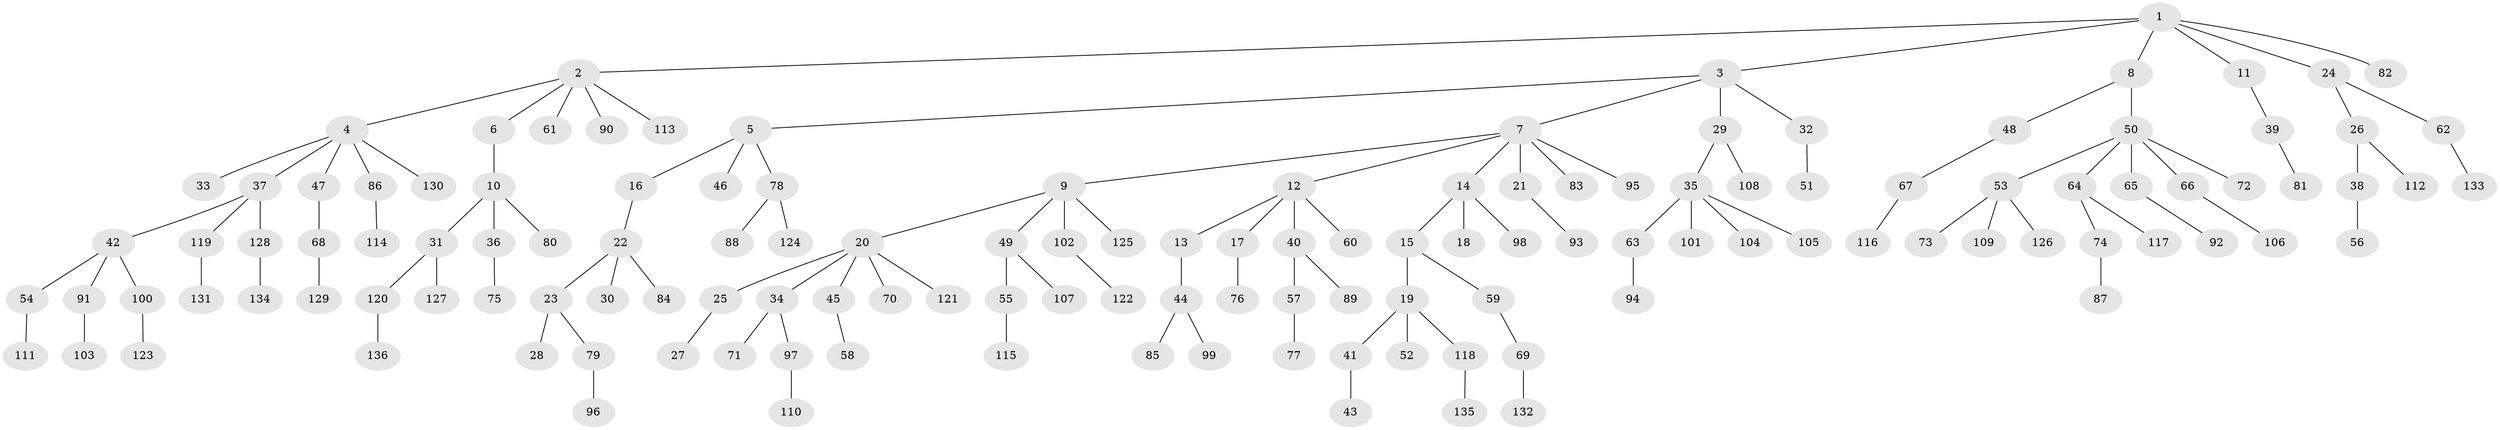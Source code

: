 // Generated by graph-tools (version 1.1) at 2025/50/03/09/25 03:50:16]
// undirected, 136 vertices, 135 edges
graph export_dot {
graph [start="1"]
  node [color=gray90,style=filled];
  1;
  2;
  3;
  4;
  5;
  6;
  7;
  8;
  9;
  10;
  11;
  12;
  13;
  14;
  15;
  16;
  17;
  18;
  19;
  20;
  21;
  22;
  23;
  24;
  25;
  26;
  27;
  28;
  29;
  30;
  31;
  32;
  33;
  34;
  35;
  36;
  37;
  38;
  39;
  40;
  41;
  42;
  43;
  44;
  45;
  46;
  47;
  48;
  49;
  50;
  51;
  52;
  53;
  54;
  55;
  56;
  57;
  58;
  59;
  60;
  61;
  62;
  63;
  64;
  65;
  66;
  67;
  68;
  69;
  70;
  71;
  72;
  73;
  74;
  75;
  76;
  77;
  78;
  79;
  80;
  81;
  82;
  83;
  84;
  85;
  86;
  87;
  88;
  89;
  90;
  91;
  92;
  93;
  94;
  95;
  96;
  97;
  98;
  99;
  100;
  101;
  102;
  103;
  104;
  105;
  106;
  107;
  108;
  109;
  110;
  111;
  112;
  113;
  114;
  115;
  116;
  117;
  118;
  119;
  120;
  121;
  122;
  123;
  124;
  125;
  126;
  127;
  128;
  129;
  130;
  131;
  132;
  133;
  134;
  135;
  136;
  1 -- 2;
  1 -- 3;
  1 -- 8;
  1 -- 11;
  1 -- 24;
  1 -- 82;
  2 -- 4;
  2 -- 6;
  2 -- 61;
  2 -- 90;
  2 -- 113;
  3 -- 5;
  3 -- 7;
  3 -- 29;
  3 -- 32;
  4 -- 33;
  4 -- 37;
  4 -- 47;
  4 -- 86;
  4 -- 130;
  5 -- 16;
  5 -- 46;
  5 -- 78;
  6 -- 10;
  7 -- 9;
  7 -- 12;
  7 -- 14;
  7 -- 21;
  7 -- 83;
  7 -- 95;
  8 -- 48;
  8 -- 50;
  9 -- 20;
  9 -- 49;
  9 -- 102;
  9 -- 125;
  10 -- 31;
  10 -- 36;
  10 -- 80;
  11 -- 39;
  12 -- 13;
  12 -- 17;
  12 -- 40;
  12 -- 60;
  13 -- 44;
  14 -- 15;
  14 -- 18;
  14 -- 98;
  15 -- 19;
  15 -- 59;
  16 -- 22;
  17 -- 76;
  19 -- 41;
  19 -- 52;
  19 -- 118;
  20 -- 25;
  20 -- 34;
  20 -- 45;
  20 -- 70;
  20 -- 121;
  21 -- 93;
  22 -- 23;
  22 -- 30;
  22 -- 84;
  23 -- 28;
  23 -- 79;
  24 -- 26;
  24 -- 62;
  25 -- 27;
  26 -- 38;
  26 -- 112;
  29 -- 35;
  29 -- 108;
  31 -- 120;
  31 -- 127;
  32 -- 51;
  34 -- 71;
  34 -- 97;
  35 -- 63;
  35 -- 101;
  35 -- 104;
  35 -- 105;
  36 -- 75;
  37 -- 42;
  37 -- 119;
  37 -- 128;
  38 -- 56;
  39 -- 81;
  40 -- 57;
  40 -- 89;
  41 -- 43;
  42 -- 54;
  42 -- 91;
  42 -- 100;
  44 -- 85;
  44 -- 99;
  45 -- 58;
  47 -- 68;
  48 -- 67;
  49 -- 55;
  49 -- 107;
  50 -- 53;
  50 -- 64;
  50 -- 65;
  50 -- 66;
  50 -- 72;
  53 -- 73;
  53 -- 109;
  53 -- 126;
  54 -- 111;
  55 -- 115;
  57 -- 77;
  59 -- 69;
  62 -- 133;
  63 -- 94;
  64 -- 74;
  64 -- 117;
  65 -- 92;
  66 -- 106;
  67 -- 116;
  68 -- 129;
  69 -- 132;
  74 -- 87;
  78 -- 88;
  78 -- 124;
  79 -- 96;
  86 -- 114;
  91 -- 103;
  97 -- 110;
  100 -- 123;
  102 -- 122;
  118 -- 135;
  119 -- 131;
  120 -- 136;
  128 -- 134;
}

